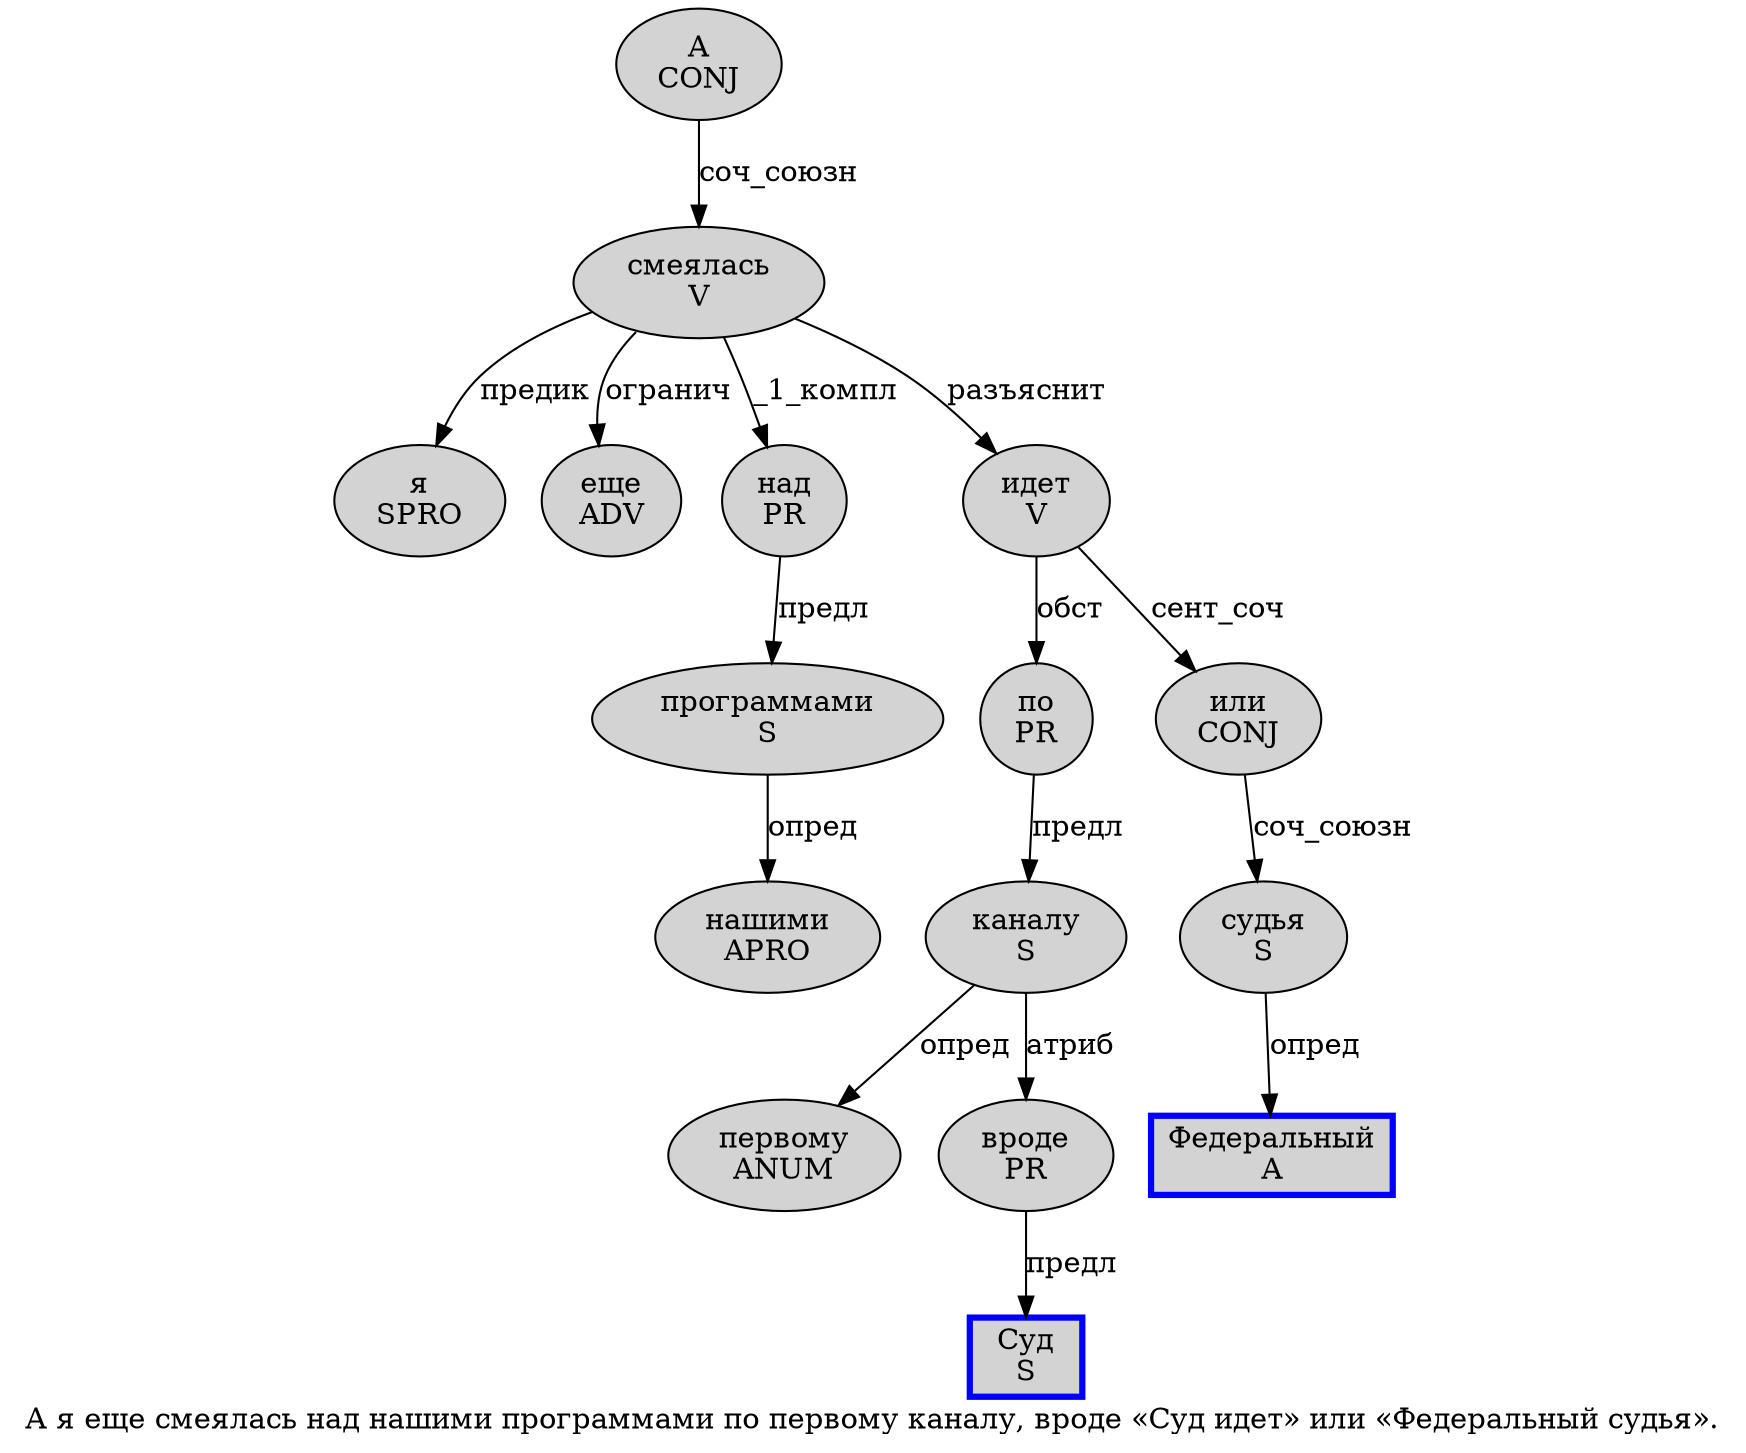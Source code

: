 digraph SENTENCE_2271 {
	graph [label="А я еще смеялась над нашими программами по первому каналу, вроде «Суд идет» или «Федеральный судья»."]
	node [style=filled]
		0 [label="А
CONJ" color="" fillcolor=lightgray penwidth=1 shape=ellipse]
		1 [label="я
SPRO" color="" fillcolor=lightgray penwidth=1 shape=ellipse]
		2 [label="еще
ADV" color="" fillcolor=lightgray penwidth=1 shape=ellipse]
		3 [label="смеялась
V" color="" fillcolor=lightgray penwidth=1 shape=ellipse]
		4 [label="над
PR" color="" fillcolor=lightgray penwidth=1 shape=ellipse]
		5 [label="нашими
APRO" color="" fillcolor=lightgray penwidth=1 shape=ellipse]
		6 [label="программами
S" color="" fillcolor=lightgray penwidth=1 shape=ellipse]
		7 [label="по
PR" color="" fillcolor=lightgray penwidth=1 shape=ellipse]
		8 [label="первому
ANUM" color="" fillcolor=lightgray penwidth=1 shape=ellipse]
		9 [label="каналу
S" color="" fillcolor=lightgray penwidth=1 shape=ellipse]
		11 [label="вроде
PR" color="" fillcolor=lightgray penwidth=1 shape=ellipse]
		13 [label="Суд
S" color=blue fillcolor=lightgray penwidth=3 shape=box]
		14 [label="идет
V" color="" fillcolor=lightgray penwidth=1 shape=ellipse]
		16 [label="или
CONJ" color="" fillcolor=lightgray penwidth=1 shape=ellipse]
		18 [label="Федеральный
A" color=blue fillcolor=lightgray penwidth=3 shape=box]
		19 [label="судья
S" color="" fillcolor=lightgray penwidth=1 shape=ellipse]
			3 -> 1 [label="предик"]
			3 -> 2 [label="огранич"]
			3 -> 4 [label="_1_компл"]
			3 -> 14 [label="разъяснит"]
			19 -> 18 [label="опред"]
			9 -> 8 [label="опред"]
			9 -> 11 [label="атриб"]
			6 -> 5 [label="опред"]
			16 -> 19 [label="соч_союзн"]
			14 -> 7 [label="обст"]
			14 -> 16 [label="сент_соч"]
			0 -> 3 [label="соч_союзн"]
			11 -> 13 [label="предл"]
			7 -> 9 [label="предл"]
			4 -> 6 [label="предл"]
}